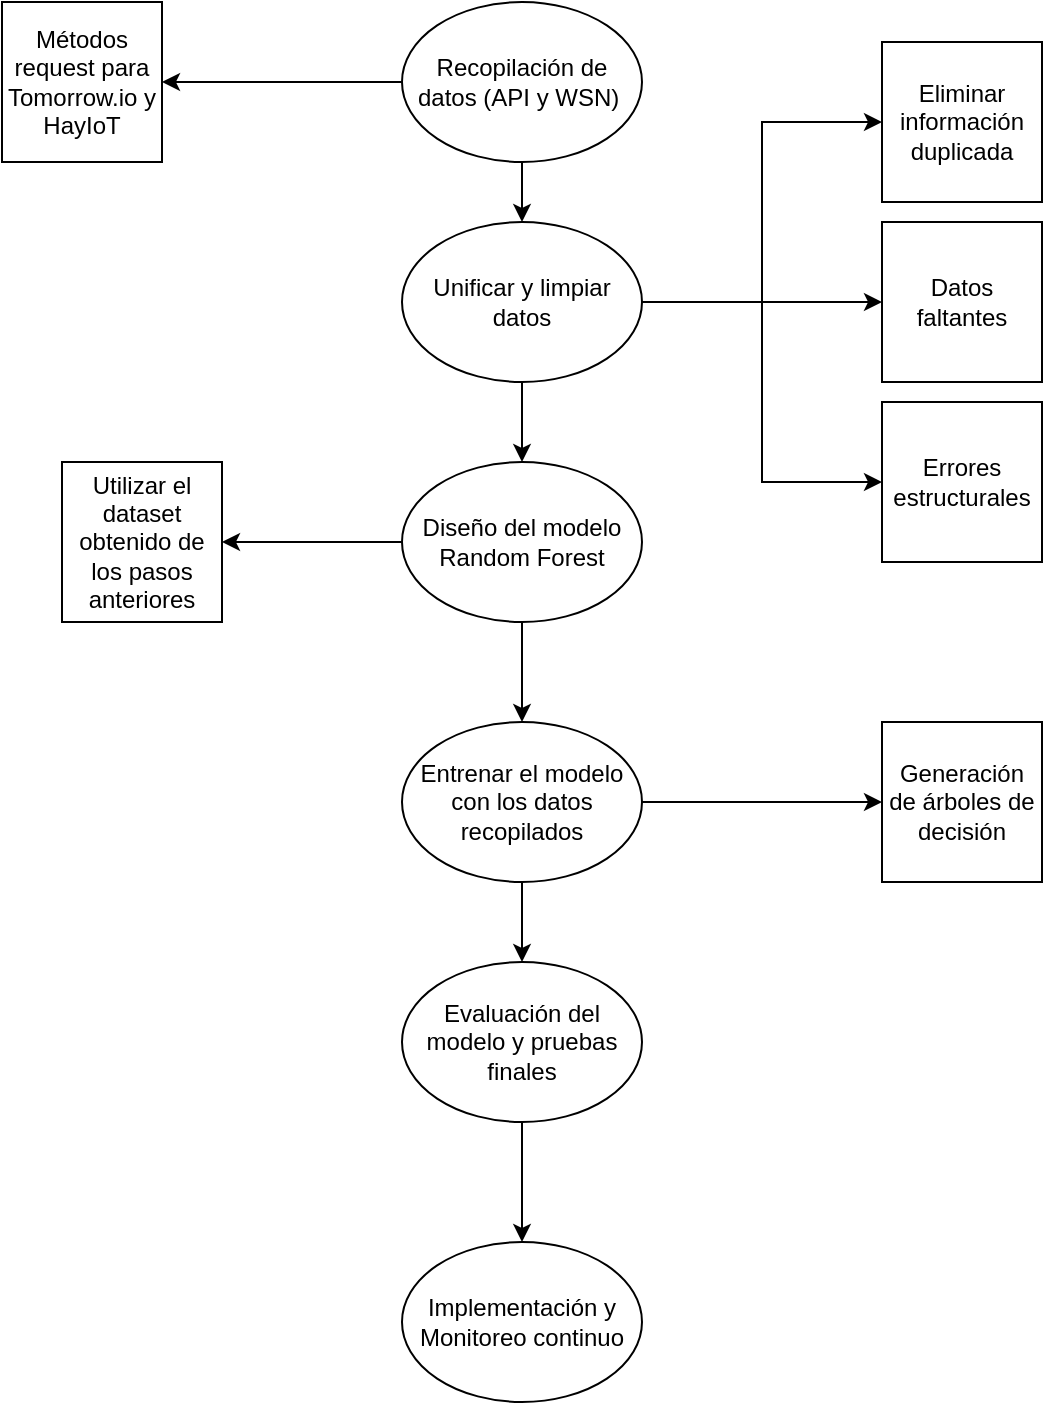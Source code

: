 <mxfile version="22.1.5" type="github">
  <diagram name="Page-1" id="SMyL4ynHugs7bC-ZD5EZ">
    <mxGraphModel dx="1195" dy="663" grid="1" gridSize="10" guides="1" tooltips="1" connect="1" arrows="1" fold="1" page="1" pageScale="1" pageWidth="1000" pageHeight="700" math="0" shadow="0">
      <root>
        <mxCell id="0" />
        <mxCell id="1" parent="0" />
        <mxCell id="Zyj1Jdq-BPF4PBuzDZiy-6" style="edgeStyle=orthogonalEdgeStyle;rounded=0;orthogonalLoop=1;jettySize=auto;html=1;exitX=0.5;exitY=1;exitDx=0;exitDy=0;entryX=0.5;entryY=0;entryDx=0;entryDy=0;" parent="1" source="Zyj1Jdq-BPF4PBuzDZiy-1" target="Zyj1Jdq-BPF4PBuzDZiy-2" edge="1">
          <mxGeometry relative="1" as="geometry" />
        </mxCell>
        <mxCell id="3eKMiCxZn9eOnxF5xvjv-8" style="edgeStyle=orthogonalEdgeStyle;rounded=0;orthogonalLoop=1;jettySize=auto;html=1;entryX=1;entryY=0.5;entryDx=0;entryDy=0;" edge="1" parent="1" source="Zyj1Jdq-BPF4PBuzDZiy-1" target="3eKMiCxZn9eOnxF5xvjv-7">
          <mxGeometry relative="1" as="geometry" />
        </mxCell>
        <mxCell id="Zyj1Jdq-BPF4PBuzDZiy-1" value="Recopilación de datos (API y WSN)&amp;nbsp;" style="ellipse;whiteSpace=wrap;html=1;" parent="1" vertex="1">
          <mxGeometry x="410" y="30" width="120" height="80" as="geometry" />
        </mxCell>
        <mxCell id="Zyj1Jdq-BPF4PBuzDZiy-7" style="edgeStyle=orthogonalEdgeStyle;rounded=0;orthogonalLoop=1;jettySize=auto;html=1;entryX=0.5;entryY=0;entryDx=0;entryDy=0;" parent="1" source="Zyj1Jdq-BPF4PBuzDZiy-2" target="Zyj1Jdq-BPF4PBuzDZiy-3" edge="1">
          <mxGeometry relative="1" as="geometry" />
        </mxCell>
        <mxCell id="3eKMiCxZn9eOnxF5xvjv-2" style="edgeStyle=orthogonalEdgeStyle;rounded=0;orthogonalLoop=1;jettySize=auto;html=1;entryX=0;entryY=0.5;entryDx=0;entryDy=0;" edge="1" parent="1" source="Zyj1Jdq-BPF4PBuzDZiy-2" target="3eKMiCxZn9eOnxF5xvjv-1">
          <mxGeometry relative="1" as="geometry" />
        </mxCell>
        <mxCell id="3eKMiCxZn9eOnxF5xvjv-5" style="edgeStyle=orthogonalEdgeStyle;rounded=0;orthogonalLoop=1;jettySize=auto;html=1;entryX=0;entryY=0.5;entryDx=0;entryDy=0;" edge="1" parent="1" source="Zyj1Jdq-BPF4PBuzDZiy-2" target="3eKMiCxZn9eOnxF5xvjv-3">
          <mxGeometry relative="1" as="geometry" />
        </mxCell>
        <mxCell id="3eKMiCxZn9eOnxF5xvjv-6" style="edgeStyle=orthogonalEdgeStyle;rounded=0;orthogonalLoop=1;jettySize=auto;html=1;entryX=0;entryY=0.5;entryDx=0;entryDy=0;" edge="1" parent="1" source="Zyj1Jdq-BPF4PBuzDZiy-2" target="3eKMiCxZn9eOnxF5xvjv-4">
          <mxGeometry relative="1" as="geometry" />
        </mxCell>
        <mxCell id="Zyj1Jdq-BPF4PBuzDZiy-2" value="Unificar y limpiar datos" style="ellipse;whiteSpace=wrap;html=1;" parent="1" vertex="1">
          <mxGeometry x="410" y="140" width="120" height="80" as="geometry" />
        </mxCell>
        <mxCell id="Zyj1Jdq-BPF4PBuzDZiy-8" style="edgeStyle=orthogonalEdgeStyle;rounded=0;orthogonalLoop=1;jettySize=auto;html=1;" parent="1" source="Zyj1Jdq-BPF4PBuzDZiy-3" target="Zyj1Jdq-BPF4PBuzDZiy-4" edge="1">
          <mxGeometry relative="1" as="geometry" />
        </mxCell>
        <mxCell id="3eKMiCxZn9eOnxF5xvjv-10" style="edgeStyle=orthogonalEdgeStyle;rounded=0;orthogonalLoop=1;jettySize=auto;html=1;entryX=1;entryY=0.5;entryDx=0;entryDy=0;" edge="1" parent="1" source="Zyj1Jdq-BPF4PBuzDZiy-3" target="3eKMiCxZn9eOnxF5xvjv-9">
          <mxGeometry relative="1" as="geometry" />
        </mxCell>
        <mxCell id="Zyj1Jdq-BPF4PBuzDZiy-3" value="Diseño del modelo Random Forest" style="ellipse;whiteSpace=wrap;html=1;" parent="1" vertex="1">
          <mxGeometry x="410" y="260" width="120" height="80" as="geometry" />
        </mxCell>
        <mxCell id="Zyj1Jdq-BPF4PBuzDZiy-11" style="edgeStyle=orthogonalEdgeStyle;rounded=0;orthogonalLoop=1;jettySize=auto;html=1;entryX=0.5;entryY=0;entryDx=0;entryDy=0;" parent="1" source="Zyj1Jdq-BPF4PBuzDZiy-4" target="Zyj1Jdq-BPF4PBuzDZiy-9" edge="1">
          <mxGeometry relative="1" as="geometry" />
        </mxCell>
        <mxCell id="3eKMiCxZn9eOnxF5xvjv-12" style="edgeStyle=orthogonalEdgeStyle;rounded=0;orthogonalLoop=1;jettySize=auto;html=1;" edge="1" parent="1" source="Zyj1Jdq-BPF4PBuzDZiy-4" target="3eKMiCxZn9eOnxF5xvjv-11">
          <mxGeometry relative="1" as="geometry" />
        </mxCell>
        <mxCell id="Zyj1Jdq-BPF4PBuzDZiy-4" value="Entrenar el modelo con los datos recopilados" style="ellipse;whiteSpace=wrap;html=1;" parent="1" vertex="1">
          <mxGeometry x="410" y="390" width="120" height="80" as="geometry" />
        </mxCell>
        <mxCell id="Zyj1Jdq-BPF4PBuzDZiy-12" style="edgeStyle=orthogonalEdgeStyle;rounded=0;orthogonalLoop=1;jettySize=auto;html=1;entryX=0.5;entryY=0;entryDx=0;entryDy=0;" parent="1" source="Zyj1Jdq-BPF4PBuzDZiy-9" target="Zyj1Jdq-BPF4PBuzDZiy-10" edge="1">
          <mxGeometry relative="1" as="geometry" />
        </mxCell>
        <mxCell id="Zyj1Jdq-BPF4PBuzDZiy-9" value="Evaluación del modelo y pruebas finales" style="ellipse;whiteSpace=wrap;html=1;" parent="1" vertex="1">
          <mxGeometry x="410" y="510" width="120" height="80" as="geometry" />
        </mxCell>
        <mxCell id="Zyj1Jdq-BPF4PBuzDZiy-10" value="Implementación y Monitoreo continuo" style="ellipse;whiteSpace=wrap;html=1;" parent="1" vertex="1">
          <mxGeometry x="410" y="650" width="120" height="80" as="geometry" />
        </mxCell>
        <mxCell id="3eKMiCxZn9eOnxF5xvjv-1" value="Eliminar información duplicada" style="whiteSpace=wrap;html=1;aspect=fixed;" vertex="1" parent="1">
          <mxGeometry x="650" y="50" width="80" height="80" as="geometry" />
        </mxCell>
        <mxCell id="3eKMiCxZn9eOnxF5xvjv-3" value="Datos faltantes" style="whiteSpace=wrap;html=1;aspect=fixed;" vertex="1" parent="1">
          <mxGeometry x="650" y="140" width="80" height="80" as="geometry" />
        </mxCell>
        <mxCell id="3eKMiCxZn9eOnxF5xvjv-4" value="Errores estructurales" style="whiteSpace=wrap;html=1;aspect=fixed;" vertex="1" parent="1">
          <mxGeometry x="650" y="230" width="80" height="80" as="geometry" />
        </mxCell>
        <mxCell id="3eKMiCxZn9eOnxF5xvjv-7" value="Métodos request para Tomorrow.io y HayIoT" style="aspect=fixed;html=1;whiteSpace=wrap;" vertex="1" parent="1">
          <mxGeometry x="210" y="30" width="80" height="80" as="geometry" />
        </mxCell>
        <mxCell id="3eKMiCxZn9eOnxF5xvjv-9" value="Utilizar el dataset obtenido de los pasos anteriores" style="whiteSpace=wrap;html=1;aspect=fixed;" vertex="1" parent="1">
          <mxGeometry x="240" y="260" width="80" height="80" as="geometry" />
        </mxCell>
        <mxCell id="3eKMiCxZn9eOnxF5xvjv-11" value="Generación de árboles de decisión" style="whiteSpace=wrap;html=1;aspect=fixed;" vertex="1" parent="1">
          <mxGeometry x="650" y="390" width="80" height="80" as="geometry" />
        </mxCell>
      </root>
    </mxGraphModel>
  </diagram>
</mxfile>
